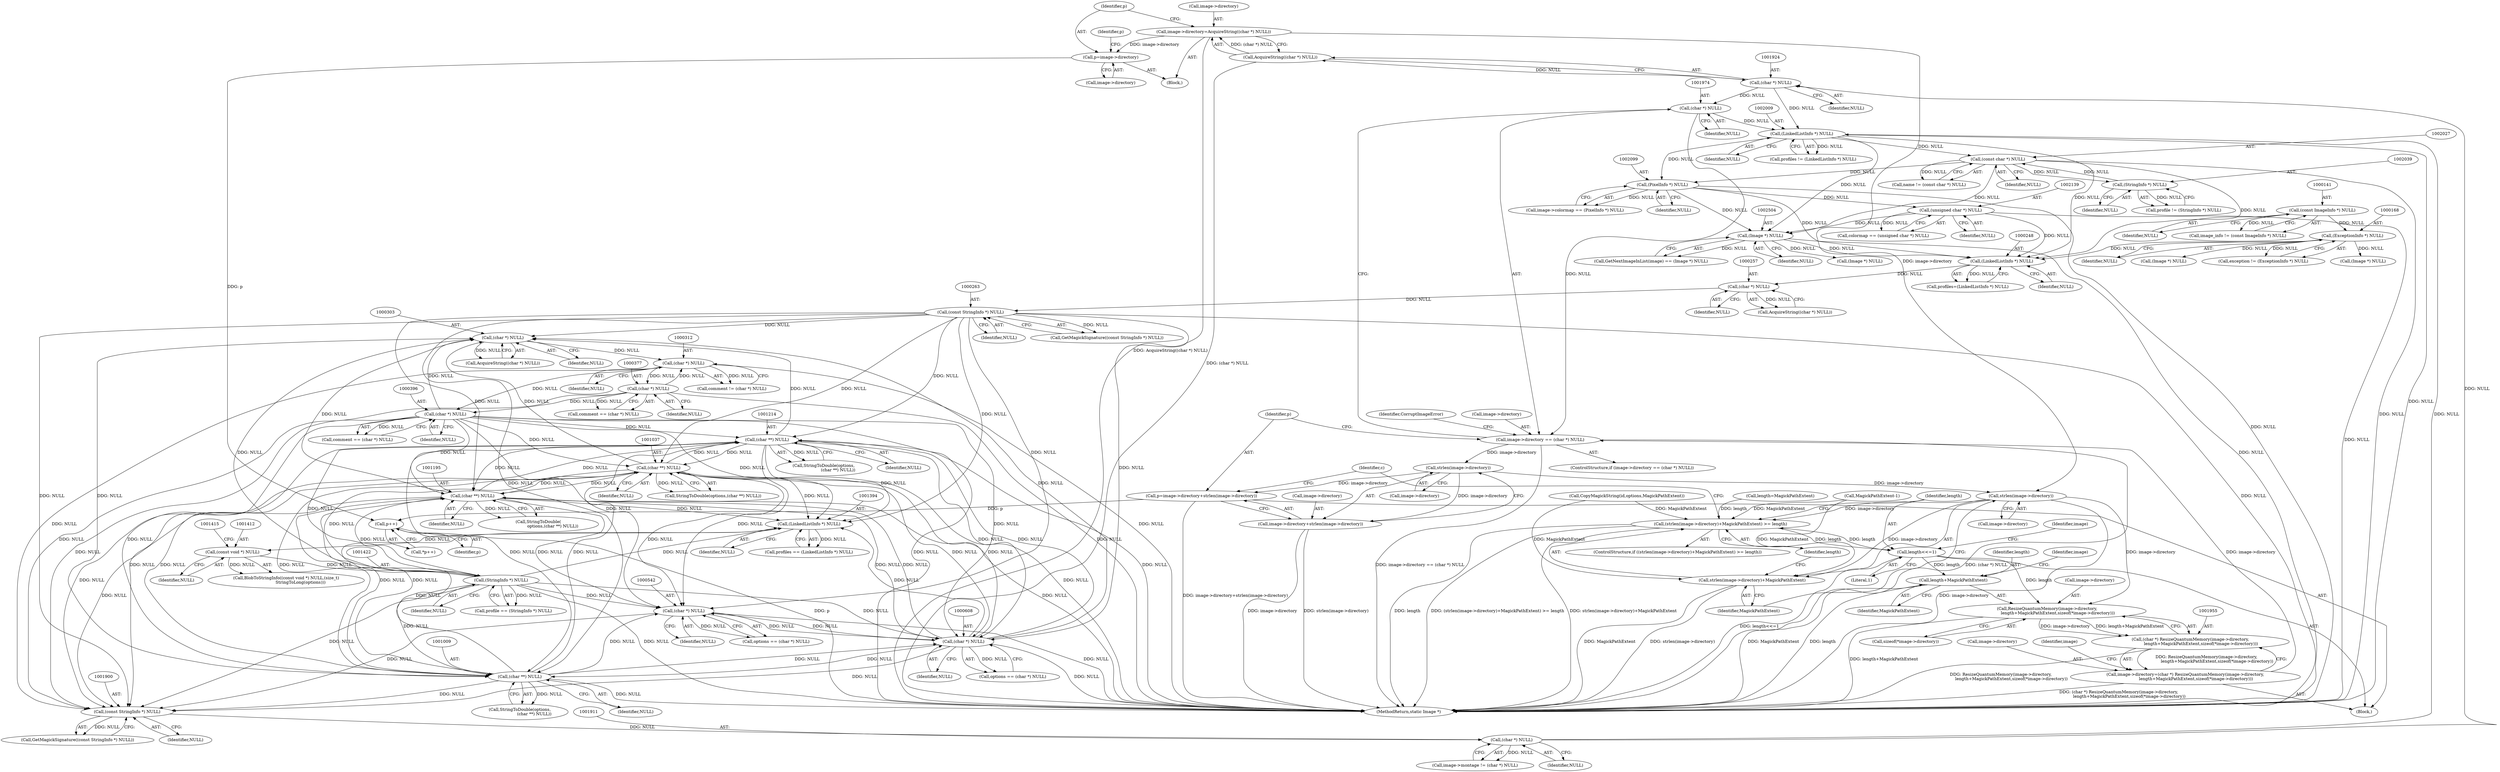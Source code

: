 digraph "0_ImageMagick_7fd419441bc7103398e313558171d342c6315f44@pointer" {
"1001918" [label="(Call,image->directory=AcquireString((char *) NULL))"];
"1001922" [label="(Call,AcquireString((char *) NULL))"];
"1001923" [label="(Call,(char *) NULL)"];
"1001910" [label="(Call,(char *) NULL)"];
"1001899" [label="(Call,(const StringInfo *) NULL)"];
"1000395" [label="(Call,(char *) NULL)"];
"1000311" [label="(Call,(char *) NULL)"];
"1000302" [label="(Call,(char *) NULL)"];
"1001213" [label="(Call,(char **) NULL)"];
"1001036" [label="(Call,(char **) NULL)"];
"1000262" [label="(Call,(const StringInfo *) NULL)"];
"1000256" [label="(Call,(char *) NULL)"];
"1000247" [label="(Call,(LinkedListInfo *) NULL)"];
"1002008" [label="(Call,(LinkedListInfo *) NULL)"];
"1001973" [label="(Call,(char *) NULL)"];
"1002503" [label="(Call,(Image *) NULL)"];
"1002026" [label="(Call,(const char *) NULL)"];
"1002038" [label="(Call,(StringInfo *) NULL)"];
"1002098" [label="(Call,(PixelInfo *) NULL)"];
"1002138" [label="(Call,(unsigned char *) NULL)"];
"1000167" [label="(Call,(ExceptionInfo *) NULL)"];
"1000140" [label="(Call,(const ImageInfo *) NULL)"];
"1001194" [label="(Call,(char **) NULL)"];
"1001421" [label="(Call,(StringInfo *) NULL)"];
"1001411" [label="(Call,(const void *) NULL)"];
"1001393" [label="(Call,(LinkedListInfo *) NULL)"];
"1001008" [label="(Call,(char **) NULL)"];
"1000607" [label="(Call,(char *) NULL)"];
"1000541" [label="(Call,(char *) NULL)"];
"1000376" [label="(Call,(char *) NULL)"];
"1001926" [label="(Call,p=image->directory)"];
"1001995" [label="(Call,p++)"];
"1001940" [label="(Call,strlen(image->directory))"];
"1001938" [label="(Call,(strlen(image->directory)+MagickPathExtent) >= length)"];
"1001947" [label="(Call,length<<=1)"];
"1001956" [label="(Call,ResizeQuantumMemory(image->directory,\n                length+MagickPathExtent,sizeof(*image->directory)))"];
"1001954" [label="(Call,(char *) ResizeQuantumMemory(image->directory,\n                length+MagickPathExtent,sizeof(*image->directory)))"];
"1001950" [label="(Call,image->directory=(char *) ResizeQuantumMemory(image->directory,\n                length+MagickPathExtent,sizeof(*image->directory)))"];
"1001969" [label="(Call,image->directory == (char *) NULL)"];
"1001985" [label="(Call,strlen(image->directory))"];
"1001979" [label="(Call,p=image->directory+strlen(image->directory))"];
"1001981" [label="(Call,image->directory+strlen(image->directory))"];
"1001960" [label="(Call,length+MagickPathExtent)"];
"1001939" [label="(Call,strlen(image->directory)+MagickPathExtent)"];
"1001960" [label="(Call,length+MagickPathExtent)"];
"1000226" [label="(Call,(Image *) NULL)"];
"1001923" [label="(Call,(char *) NULL)"];
"1001968" [label="(ControlStructure,if (image->directory == (char *) NULL))"];
"1000264" [label="(Identifier,NULL)"];
"1001975" [label="(Identifier,NULL)"];
"1000609" [label="(Identifier,NULL)"];
"1001898" [label="(Call,GetMagickSignature((const StringInfo *) NULL))"];
"1001982" [label="(Call,image->directory)"];
"1000302" [label="(Call,(char *) NULL)"];
"1001981" [label="(Call,image->directory+strlen(image->directory))"];
"1002505" [label="(Identifier,NULL)"];
"1001006" [label="(Call,StringToDouble(options,\n                      (char **) NULL))"];
"1001910" [label="(Call,(char *) NULL)"];
"1000301" [label="(Call,AcquireString((char *) NULL))"];
"1002500" [label="(Call,GetNextImageInList(image) == (Image *) NULL)"];
"1001008" [label="(Call,(char **) NULL)"];
"1002008" [label="(Call,(LinkedListInfo *) NULL)"];
"1001980" [label="(Identifier,p)"];
"1001956" [label="(Call,ResizeQuantumMemory(image->directory,\n                length+MagickPathExtent,sizeof(*image->directory)))"];
"1001939" [label="(Call,strlen(image->directory)+MagickPathExtent)"];
"1001954" [label="(Call,(char *) ResizeQuantumMemory(image->directory,\n                length+MagickPathExtent,sizeof(*image->directory)))"];
"1001938" [label="(Call,(strlen(image->directory)+MagickPathExtent) >= length)"];
"1001948" [label="(Identifier,length)"];
"1000165" [label="(Call,exception != (ExceptionInfo *) NULL)"];
"1001010" [label="(Identifier,NULL)"];
"1001211" [label="(Call,StringToDouble(options,\n                      (char **) NULL))"];
"1000258" [label="(Identifier,NULL)"];
"1001985" [label="(Call,strlen(image->directory))"];
"1001935" [label="(Identifier,p)"];
"1000541" [label="(Call,(char *) NULL)"];
"1001951" [label="(Call,image->directory)"];
"1002036" [label="(Call,profile != (StringInfo *) NULL)"];
"1001913" [label="(Block,)"];
"1001925" [label="(Identifier,NULL)"];
"1002512" [label="(Call,(Image *) NULL)"];
"1001952" [label="(Identifier,image)"];
"1001957" [label="(Call,image->directory)"];
"1000198" [label="(Call,(Image *) NULL)"];
"1000261" [label="(Call,GetMagickSignature((const StringInfo *) NULL))"];
"1000140" [label="(Call,(const ImageInfo *) NULL)"];
"1001928" [label="(Call,image->directory)"];
"1001977" [label="(Identifier,CorruptImageError)"];
"1001940" [label="(Call,strlen(image->directory))"];
"1000138" [label="(Call,image_info != (const ImageInfo *) NULL)"];
"1001966" [label="(Identifier,image)"];
"1002140" [label="(Identifier,NULL)"];
"1000376" [label="(Call,(char *) NULL)"];
"1001949" [label="(Literal,1)"];
"1001391" [label="(Call,profiles == (LinkedListInfo *) NULL)"];
"1001395" [label="(Identifier,NULL)"];
"1000245" [label="(Call,profiles=(LinkedListInfo *) NULL)"];
"1001196" [label="(Identifier,NULL)"];
"1001423" [label="(Identifier,NULL)"];
"1002543" [label="(MethodReturn,static Image *)"];
"1002010" [label="(Identifier,NULL)"];
"1001410" [label="(Call,BlobToStringInfo((const void *) NULL,(size_t)\n                      StringToLong(options)))"];
"1000543" [label="(Identifier,NULL)"];
"1001036" [label="(Call,(char **) NULL)"];
"1000393" [label="(Call,comment == (char *) NULL)"];
"1001962" [label="(Identifier,MagickPathExtent)"];
"1002136" [label="(Call,colormap == (unsigned char *) NULL)"];
"1000169" [label="(Identifier,NULL)"];
"1001419" [label="(Call,profile == (StringInfo *) NULL)"];
"1001919" [label="(Call,image->directory)"];
"1001901" [label="(Identifier,NULL)"];
"1001194" [label="(Call,(char **) NULL)"];
"1001413" [label="(Identifier,NULL)"];
"1001922" [label="(Call,AcquireString((char *) NULL))"];
"1001926" [label="(Call,p=image->directory)"];
"1001973" [label="(Call,(char *) NULL)"];
"1002038" [label="(Call,(StringInfo *) NULL)"];
"1000309" [label="(Call,comment != (char *) NULL)"];
"1002098" [label="(Call,(PixelInfo *) NULL)"];
"1000142" [label="(Identifier,NULL)"];
"1001961" [label="(Identifier,length)"];
"1001906" [label="(Call,image->montage != (char *) NULL)"];
"1001990" [label="(Identifier,c)"];
"1000374" [label="(Call,comment == (char *) NULL)"];
"1001971" [label="(Identifier,image)"];
"1001912" [label="(Identifier,NULL)"];
"1001945" [label="(Identifier,length)"];
"1001937" [label="(ControlStructure,if ((strlen(image->directory)+MagickPathExtent) >= length))"];
"1001970" [label="(Call,image->directory)"];
"1001915" [label="(Call,length=MagickPathExtent)"];
"1000607" [label="(Call,(char *) NULL)"];
"1002094" [label="(Call,image->colormap == (PixelInfo *) NULL)"];
"1000539" [label="(Call,options == (char *) NULL)"];
"1000304" [label="(Identifier,NULL)"];
"1002006" [label="(Call,profiles != (LinkedListInfo *) NULL)"];
"1001946" [label="(Block,)"];
"1001994" [label="(Call,*p++)"];
"1000449" [label="(Call,MagickPathExtent-1)"];
"1001969" [label="(Call,image->directory == (char *) NULL)"];
"1000262" [label="(Call,(const StringInfo *) NULL)"];
"1000605" [label="(Call,options == (char *) NULL)"];
"1000255" [label="(Call,AcquireString((char *) NULL))"];
"1001393" [label="(Call,(LinkedListInfo *) NULL)"];
"1002503" [label="(Call,(Image *) NULL)"];
"1001995" [label="(Call,p++)"];
"1001899" [label="(Call,(const StringInfo *) NULL)"];
"1002024" [label="(Call,name != (const char *) NULL)"];
"1001979" [label="(Call,p=image->directory+strlen(image->directory))"];
"1000378" [label="(Identifier,NULL)"];
"1002040" [label="(Identifier,NULL)"];
"1001215" [label="(Identifier,NULL)"];
"1000313" [label="(Identifier,NULL)"];
"1001941" [label="(Call,image->directory)"];
"1001117" [label="(Call,CopyMagickString(id,options,MagickPathExtent))"];
"1001944" [label="(Identifier,MagickPathExtent)"];
"1001918" [label="(Call,image->directory=AcquireString((char *) NULL))"];
"1000247" [label="(Call,(LinkedListInfo *) NULL)"];
"1000256" [label="(Call,(char *) NULL)"];
"1001947" [label="(Call,length<<=1)"];
"1001213" [label="(Call,(char **) NULL)"];
"1001927" [label="(Identifier,p)"];
"1000311" [label="(Call,(char *) NULL)"];
"1000395" [label="(Call,(char *) NULL)"];
"1000397" [label="(Identifier,NULL)"];
"1002028" [label="(Identifier,NULL)"];
"1000249" [label="(Identifier,NULL)"];
"1001038" [label="(Identifier,NULL)"];
"1001411" [label="(Call,(const void *) NULL)"];
"1002138" [label="(Call,(unsigned char *) NULL)"];
"1001986" [label="(Call,image->directory)"];
"1002100" [label="(Identifier,NULL)"];
"1001963" [label="(Call,sizeof(*image->directory))"];
"1001421" [label="(Call,(StringInfo *) NULL)"];
"1001034" [label="(Call,StringToDouble(options,(char **) NULL))"];
"1002026" [label="(Call,(const char *) NULL)"];
"1001192" [label="(Call,StringToDouble(\n                      options,(char **) NULL))"];
"1000167" [label="(Call,(ExceptionInfo *) NULL)"];
"1001950" [label="(Call,image->directory=(char *) ResizeQuantumMemory(image->directory,\n                length+MagickPathExtent,sizeof(*image->directory)))"];
"1001996" [label="(Identifier,p)"];
"1001918" -> "1001913"  [label="AST: "];
"1001918" -> "1001922"  [label="CFG: "];
"1001919" -> "1001918"  [label="AST: "];
"1001922" -> "1001918"  [label="AST: "];
"1001927" -> "1001918"  [label="CFG: "];
"1001918" -> "1002543"  [label="DDG: AcquireString((char *) NULL)"];
"1001922" -> "1001918"  [label="DDG: (char *) NULL"];
"1001918" -> "1001926"  [label="DDG: image->directory"];
"1001918" -> "1001940"  [label="DDG: image->directory"];
"1001922" -> "1001923"  [label="CFG: "];
"1001923" -> "1001922"  [label="AST: "];
"1001922" -> "1002543"  [label="DDG: (char *) NULL"];
"1001923" -> "1001922"  [label="DDG: NULL"];
"1001923" -> "1001925"  [label="CFG: "];
"1001924" -> "1001923"  [label="AST: "];
"1001925" -> "1001923"  [label="AST: "];
"1001910" -> "1001923"  [label="DDG: NULL"];
"1001923" -> "1001973"  [label="DDG: NULL"];
"1001923" -> "1002008"  [label="DDG: NULL"];
"1001910" -> "1001906"  [label="AST: "];
"1001910" -> "1001912"  [label="CFG: "];
"1001911" -> "1001910"  [label="AST: "];
"1001912" -> "1001910"  [label="AST: "];
"1001906" -> "1001910"  [label="CFG: "];
"1001910" -> "1001906"  [label="DDG: NULL"];
"1001899" -> "1001910"  [label="DDG: NULL"];
"1001910" -> "1002008"  [label="DDG: NULL"];
"1001899" -> "1001898"  [label="AST: "];
"1001899" -> "1001901"  [label="CFG: "];
"1001900" -> "1001899"  [label="AST: "];
"1001901" -> "1001899"  [label="AST: "];
"1001898" -> "1001899"  [label="CFG: "];
"1001899" -> "1001898"  [label="DDG: NULL"];
"1000395" -> "1001899"  [label="DDG: NULL"];
"1001213" -> "1001899"  [label="DDG: NULL"];
"1001036" -> "1001899"  [label="DDG: NULL"];
"1000311" -> "1001899"  [label="DDG: NULL"];
"1000262" -> "1001899"  [label="DDG: NULL"];
"1001194" -> "1001899"  [label="DDG: NULL"];
"1000541" -> "1001899"  [label="DDG: NULL"];
"1000376" -> "1001899"  [label="DDG: NULL"];
"1001421" -> "1001899"  [label="DDG: NULL"];
"1001008" -> "1001899"  [label="DDG: NULL"];
"1000607" -> "1001899"  [label="DDG: NULL"];
"1000395" -> "1000393"  [label="AST: "];
"1000395" -> "1000397"  [label="CFG: "];
"1000396" -> "1000395"  [label="AST: "];
"1000397" -> "1000395"  [label="AST: "];
"1000393" -> "1000395"  [label="CFG: "];
"1000395" -> "1002543"  [label="DDG: NULL"];
"1000395" -> "1000302"  [label="DDG: NULL"];
"1000395" -> "1000393"  [label="DDG: NULL"];
"1000311" -> "1000395"  [label="DDG: NULL"];
"1000376" -> "1000395"  [label="DDG: NULL"];
"1000395" -> "1000541"  [label="DDG: NULL"];
"1000395" -> "1000607"  [label="DDG: NULL"];
"1000395" -> "1001008"  [label="DDG: NULL"];
"1000395" -> "1001036"  [label="DDG: NULL"];
"1000395" -> "1001194"  [label="DDG: NULL"];
"1000395" -> "1001213"  [label="DDG: NULL"];
"1000395" -> "1001393"  [label="DDG: NULL"];
"1000311" -> "1000309"  [label="AST: "];
"1000311" -> "1000313"  [label="CFG: "];
"1000312" -> "1000311"  [label="AST: "];
"1000313" -> "1000311"  [label="AST: "];
"1000309" -> "1000311"  [label="CFG: "];
"1000311" -> "1002543"  [label="DDG: NULL"];
"1000311" -> "1000309"  [label="DDG: NULL"];
"1000302" -> "1000311"  [label="DDG: NULL"];
"1000376" -> "1000311"  [label="DDG: NULL"];
"1000311" -> "1000376"  [label="DDG: NULL"];
"1000302" -> "1000301"  [label="AST: "];
"1000302" -> "1000304"  [label="CFG: "];
"1000303" -> "1000302"  [label="AST: "];
"1000304" -> "1000302"  [label="AST: "];
"1000301" -> "1000302"  [label="CFG: "];
"1000302" -> "1000301"  [label="DDG: NULL"];
"1001213" -> "1000302"  [label="DDG: NULL"];
"1001036" -> "1000302"  [label="DDG: NULL"];
"1000262" -> "1000302"  [label="DDG: NULL"];
"1001194" -> "1000302"  [label="DDG: NULL"];
"1001421" -> "1000302"  [label="DDG: NULL"];
"1001008" -> "1000302"  [label="DDG: NULL"];
"1000607" -> "1000302"  [label="DDG: NULL"];
"1001213" -> "1001211"  [label="AST: "];
"1001213" -> "1001215"  [label="CFG: "];
"1001214" -> "1001213"  [label="AST: "];
"1001215" -> "1001213"  [label="AST: "];
"1001211" -> "1001213"  [label="CFG: "];
"1001213" -> "1002543"  [label="DDG: NULL"];
"1001213" -> "1000541"  [label="DDG: NULL"];
"1001213" -> "1000607"  [label="DDG: NULL"];
"1001213" -> "1001008"  [label="DDG: NULL"];
"1001213" -> "1001036"  [label="DDG: NULL"];
"1001213" -> "1001194"  [label="DDG: NULL"];
"1001213" -> "1001211"  [label="DDG: NULL"];
"1001036" -> "1001213"  [label="DDG: NULL"];
"1000262" -> "1001213"  [label="DDG: NULL"];
"1001194" -> "1001213"  [label="DDG: NULL"];
"1001421" -> "1001213"  [label="DDG: NULL"];
"1001008" -> "1001213"  [label="DDG: NULL"];
"1000607" -> "1001213"  [label="DDG: NULL"];
"1001213" -> "1001393"  [label="DDG: NULL"];
"1001036" -> "1001034"  [label="AST: "];
"1001036" -> "1001038"  [label="CFG: "];
"1001037" -> "1001036"  [label="AST: "];
"1001038" -> "1001036"  [label="AST: "];
"1001034" -> "1001036"  [label="CFG: "];
"1001036" -> "1002543"  [label="DDG: NULL"];
"1001036" -> "1000541"  [label="DDG: NULL"];
"1001036" -> "1000607"  [label="DDG: NULL"];
"1001036" -> "1001008"  [label="DDG: NULL"];
"1001036" -> "1001034"  [label="DDG: NULL"];
"1000262" -> "1001036"  [label="DDG: NULL"];
"1001194" -> "1001036"  [label="DDG: NULL"];
"1001421" -> "1001036"  [label="DDG: NULL"];
"1001008" -> "1001036"  [label="DDG: NULL"];
"1000607" -> "1001036"  [label="DDG: NULL"];
"1001036" -> "1001194"  [label="DDG: NULL"];
"1001036" -> "1001393"  [label="DDG: NULL"];
"1000262" -> "1000261"  [label="AST: "];
"1000262" -> "1000264"  [label="CFG: "];
"1000263" -> "1000262"  [label="AST: "];
"1000264" -> "1000262"  [label="AST: "];
"1000261" -> "1000262"  [label="CFG: "];
"1000262" -> "1002543"  [label="DDG: NULL"];
"1000262" -> "1000261"  [label="DDG: NULL"];
"1000256" -> "1000262"  [label="DDG: NULL"];
"1000262" -> "1000541"  [label="DDG: NULL"];
"1000262" -> "1000607"  [label="DDG: NULL"];
"1000262" -> "1001008"  [label="DDG: NULL"];
"1000262" -> "1001194"  [label="DDG: NULL"];
"1000262" -> "1001393"  [label="DDG: NULL"];
"1000256" -> "1000255"  [label="AST: "];
"1000256" -> "1000258"  [label="CFG: "];
"1000257" -> "1000256"  [label="AST: "];
"1000258" -> "1000256"  [label="AST: "];
"1000255" -> "1000256"  [label="CFG: "];
"1000256" -> "1000255"  [label="DDG: NULL"];
"1000247" -> "1000256"  [label="DDG: NULL"];
"1000247" -> "1000245"  [label="AST: "];
"1000247" -> "1000249"  [label="CFG: "];
"1000248" -> "1000247"  [label="AST: "];
"1000249" -> "1000247"  [label="AST: "];
"1000245" -> "1000247"  [label="CFG: "];
"1000247" -> "1000245"  [label="DDG: NULL"];
"1002008" -> "1000247"  [label="DDG: NULL"];
"1002503" -> "1000247"  [label="DDG: NULL"];
"1002098" -> "1000247"  [label="DDG: NULL"];
"1002138" -> "1000247"  [label="DDG: NULL"];
"1000167" -> "1000247"  [label="DDG: NULL"];
"1002026" -> "1000247"  [label="DDG: NULL"];
"1002008" -> "1002006"  [label="AST: "];
"1002008" -> "1002010"  [label="CFG: "];
"1002009" -> "1002008"  [label="AST: "];
"1002010" -> "1002008"  [label="AST: "];
"1002006" -> "1002008"  [label="CFG: "];
"1002008" -> "1002543"  [label="DDG: NULL"];
"1002008" -> "1002006"  [label="DDG: NULL"];
"1001973" -> "1002008"  [label="DDG: NULL"];
"1002008" -> "1002026"  [label="DDG: NULL"];
"1002008" -> "1002098"  [label="DDG: NULL"];
"1002008" -> "1002503"  [label="DDG: NULL"];
"1001973" -> "1001969"  [label="AST: "];
"1001973" -> "1001975"  [label="CFG: "];
"1001974" -> "1001973"  [label="AST: "];
"1001975" -> "1001973"  [label="AST: "];
"1001969" -> "1001973"  [label="CFG: "];
"1001973" -> "1001969"  [label="DDG: NULL"];
"1002503" -> "1002500"  [label="AST: "];
"1002503" -> "1002505"  [label="CFG: "];
"1002504" -> "1002503"  [label="AST: "];
"1002505" -> "1002503"  [label="AST: "];
"1002500" -> "1002503"  [label="CFG: "];
"1002503" -> "1002543"  [label="DDG: NULL"];
"1002503" -> "1002500"  [label="DDG: NULL"];
"1002026" -> "1002503"  [label="DDG: NULL"];
"1002098" -> "1002503"  [label="DDG: NULL"];
"1002138" -> "1002503"  [label="DDG: NULL"];
"1002503" -> "1002512"  [label="DDG: NULL"];
"1002026" -> "1002024"  [label="AST: "];
"1002026" -> "1002028"  [label="CFG: "];
"1002027" -> "1002026"  [label="AST: "];
"1002028" -> "1002026"  [label="AST: "];
"1002024" -> "1002026"  [label="CFG: "];
"1002026" -> "1002543"  [label="DDG: NULL"];
"1002026" -> "1002024"  [label="DDG: NULL"];
"1002038" -> "1002026"  [label="DDG: NULL"];
"1002026" -> "1002038"  [label="DDG: NULL"];
"1002026" -> "1002098"  [label="DDG: NULL"];
"1002038" -> "1002036"  [label="AST: "];
"1002038" -> "1002040"  [label="CFG: "];
"1002039" -> "1002038"  [label="AST: "];
"1002040" -> "1002038"  [label="AST: "];
"1002036" -> "1002038"  [label="CFG: "];
"1002038" -> "1002036"  [label="DDG: NULL"];
"1002098" -> "1002094"  [label="AST: "];
"1002098" -> "1002100"  [label="CFG: "];
"1002099" -> "1002098"  [label="AST: "];
"1002100" -> "1002098"  [label="AST: "];
"1002094" -> "1002098"  [label="CFG: "];
"1002098" -> "1002543"  [label="DDG: NULL"];
"1002098" -> "1002094"  [label="DDG: NULL"];
"1002098" -> "1002138"  [label="DDG: NULL"];
"1002138" -> "1002136"  [label="AST: "];
"1002138" -> "1002140"  [label="CFG: "];
"1002139" -> "1002138"  [label="AST: "];
"1002140" -> "1002138"  [label="AST: "];
"1002136" -> "1002138"  [label="CFG: "];
"1002138" -> "1002543"  [label="DDG: NULL"];
"1002138" -> "1002136"  [label="DDG: NULL"];
"1000167" -> "1000165"  [label="AST: "];
"1000167" -> "1000169"  [label="CFG: "];
"1000168" -> "1000167"  [label="AST: "];
"1000169" -> "1000167"  [label="AST: "];
"1000165" -> "1000167"  [label="CFG: "];
"1000167" -> "1000165"  [label="DDG: NULL"];
"1000140" -> "1000167"  [label="DDG: NULL"];
"1000167" -> "1000198"  [label="DDG: NULL"];
"1000167" -> "1000226"  [label="DDG: NULL"];
"1000140" -> "1000138"  [label="AST: "];
"1000140" -> "1000142"  [label="CFG: "];
"1000141" -> "1000140"  [label="AST: "];
"1000142" -> "1000140"  [label="AST: "];
"1000138" -> "1000140"  [label="CFG: "];
"1000140" -> "1000138"  [label="DDG: NULL"];
"1001194" -> "1001192"  [label="AST: "];
"1001194" -> "1001196"  [label="CFG: "];
"1001195" -> "1001194"  [label="AST: "];
"1001196" -> "1001194"  [label="AST: "];
"1001192" -> "1001194"  [label="CFG: "];
"1001194" -> "1002543"  [label="DDG: NULL"];
"1001194" -> "1000541"  [label="DDG: NULL"];
"1001194" -> "1000607"  [label="DDG: NULL"];
"1001194" -> "1001008"  [label="DDG: NULL"];
"1001194" -> "1001192"  [label="DDG: NULL"];
"1001421" -> "1001194"  [label="DDG: NULL"];
"1001008" -> "1001194"  [label="DDG: NULL"];
"1000607" -> "1001194"  [label="DDG: NULL"];
"1001194" -> "1001393"  [label="DDG: NULL"];
"1001421" -> "1001419"  [label="AST: "];
"1001421" -> "1001423"  [label="CFG: "];
"1001422" -> "1001421"  [label="AST: "];
"1001423" -> "1001421"  [label="AST: "];
"1001419" -> "1001421"  [label="CFG: "];
"1001421" -> "1002543"  [label="DDG: NULL"];
"1001421" -> "1000541"  [label="DDG: NULL"];
"1001421" -> "1000607"  [label="DDG: NULL"];
"1001421" -> "1001008"  [label="DDG: NULL"];
"1001421" -> "1001393"  [label="DDG: NULL"];
"1001421" -> "1001419"  [label="DDG: NULL"];
"1001411" -> "1001421"  [label="DDG: NULL"];
"1001411" -> "1001410"  [label="AST: "];
"1001411" -> "1001413"  [label="CFG: "];
"1001412" -> "1001411"  [label="AST: "];
"1001413" -> "1001411"  [label="AST: "];
"1001415" -> "1001411"  [label="CFG: "];
"1001411" -> "1001410"  [label="DDG: NULL"];
"1001393" -> "1001411"  [label="DDG: NULL"];
"1001393" -> "1001391"  [label="AST: "];
"1001393" -> "1001395"  [label="CFG: "];
"1001394" -> "1001393"  [label="AST: "];
"1001395" -> "1001393"  [label="AST: "];
"1001391" -> "1001393"  [label="CFG: "];
"1001393" -> "1001391"  [label="DDG: NULL"];
"1001008" -> "1001393"  [label="DDG: NULL"];
"1000607" -> "1001393"  [label="DDG: NULL"];
"1001008" -> "1001006"  [label="AST: "];
"1001008" -> "1001010"  [label="CFG: "];
"1001009" -> "1001008"  [label="AST: "];
"1001010" -> "1001008"  [label="AST: "];
"1001006" -> "1001008"  [label="CFG: "];
"1001008" -> "1002543"  [label="DDG: NULL"];
"1001008" -> "1000541"  [label="DDG: NULL"];
"1001008" -> "1000607"  [label="DDG: NULL"];
"1001008" -> "1001006"  [label="DDG: NULL"];
"1000607" -> "1001008"  [label="DDG: NULL"];
"1000607" -> "1000605"  [label="AST: "];
"1000607" -> "1000609"  [label="CFG: "];
"1000608" -> "1000607"  [label="AST: "];
"1000609" -> "1000607"  [label="AST: "];
"1000605" -> "1000607"  [label="CFG: "];
"1000607" -> "1002543"  [label="DDG: NULL"];
"1000607" -> "1000541"  [label="DDG: NULL"];
"1000607" -> "1000605"  [label="DDG: NULL"];
"1000541" -> "1000607"  [label="DDG: NULL"];
"1000541" -> "1000539"  [label="AST: "];
"1000541" -> "1000543"  [label="CFG: "];
"1000542" -> "1000541"  [label="AST: "];
"1000543" -> "1000541"  [label="AST: "];
"1000539" -> "1000541"  [label="CFG: "];
"1000541" -> "1002543"  [label="DDG: NULL"];
"1000541" -> "1000539"  [label="DDG: NULL"];
"1000376" -> "1000374"  [label="AST: "];
"1000376" -> "1000378"  [label="CFG: "];
"1000377" -> "1000376"  [label="AST: "];
"1000378" -> "1000376"  [label="AST: "];
"1000374" -> "1000376"  [label="CFG: "];
"1000376" -> "1002543"  [label="DDG: NULL"];
"1000376" -> "1000374"  [label="DDG: NULL"];
"1001926" -> "1001913"  [label="AST: "];
"1001926" -> "1001928"  [label="CFG: "];
"1001927" -> "1001926"  [label="AST: "];
"1001928" -> "1001926"  [label="AST: "];
"1001935" -> "1001926"  [label="CFG: "];
"1001926" -> "1001995"  [label="DDG: p"];
"1001995" -> "1001994"  [label="AST: "];
"1001995" -> "1001996"  [label="CFG: "];
"1001996" -> "1001995"  [label="AST: "];
"1001994" -> "1001995"  [label="CFG: "];
"1001995" -> "1002543"  [label="DDG: p"];
"1001979" -> "1001995"  [label="DDG: p"];
"1001940" -> "1001939"  [label="AST: "];
"1001940" -> "1001941"  [label="CFG: "];
"1001941" -> "1001940"  [label="AST: "];
"1001944" -> "1001940"  [label="CFG: "];
"1001940" -> "1002543"  [label="DDG: image->directory"];
"1001940" -> "1001938"  [label="DDG: image->directory"];
"1001940" -> "1001939"  [label="DDG: image->directory"];
"1001985" -> "1001940"  [label="DDG: image->directory"];
"1001940" -> "1001956"  [label="DDG: image->directory"];
"1001938" -> "1001937"  [label="AST: "];
"1001938" -> "1001945"  [label="CFG: "];
"1001939" -> "1001938"  [label="AST: "];
"1001945" -> "1001938"  [label="AST: "];
"1001948" -> "1001938"  [label="CFG: "];
"1001990" -> "1001938"  [label="CFG: "];
"1001938" -> "1002543"  [label="DDG: length"];
"1001938" -> "1002543"  [label="DDG: (strlen(image->directory)+MagickPathExtent) >= length"];
"1001938" -> "1002543"  [label="DDG: strlen(image->directory)+MagickPathExtent"];
"1000449" -> "1001938"  [label="DDG: MagickPathExtent"];
"1001117" -> "1001938"  [label="DDG: MagickPathExtent"];
"1001915" -> "1001938"  [label="DDG: length"];
"1001947" -> "1001938"  [label="DDG: length"];
"1001938" -> "1001947"  [label="DDG: length"];
"1001947" -> "1001946"  [label="AST: "];
"1001947" -> "1001949"  [label="CFG: "];
"1001948" -> "1001947"  [label="AST: "];
"1001949" -> "1001947"  [label="AST: "];
"1001952" -> "1001947"  [label="CFG: "];
"1001947" -> "1002543"  [label="DDG: length<<=1"];
"1001947" -> "1001956"  [label="DDG: length"];
"1001947" -> "1001960"  [label="DDG: length"];
"1001956" -> "1001954"  [label="AST: "];
"1001956" -> "1001963"  [label="CFG: "];
"1001957" -> "1001956"  [label="AST: "];
"1001960" -> "1001956"  [label="AST: "];
"1001963" -> "1001956"  [label="AST: "];
"1001954" -> "1001956"  [label="CFG: "];
"1001956" -> "1002543"  [label="DDG: length+MagickPathExtent"];
"1001956" -> "1001954"  [label="DDG: image->directory"];
"1001956" -> "1001954"  [label="DDG: length+MagickPathExtent"];
"1001954" -> "1001950"  [label="AST: "];
"1001955" -> "1001954"  [label="AST: "];
"1001950" -> "1001954"  [label="CFG: "];
"1001954" -> "1002543"  [label="DDG: ResizeQuantumMemory(image->directory,\n                length+MagickPathExtent,sizeof(*image->directory))"];
"1001954" -> "1001950"  [label="DDG: ResizeQuantumMemory(image->directory,\n                length+MagickPathExtent,sizeof(*image->directory))"];
"1001950" -> "1001946"  [label="AST: "];
"1001951" -> "1001950"  [label="AST: "];
"1001971" -> "1001950"  [label="CFG: "];
"1001950" -> "1002543"  [label="DDG: (char *) ResizeQuantumMemory(image->directory,\n                length+MagickPathExtent,sizeof(*image->directory))"];
"1001950" -> "1001969"  [label="DDG: image->directory"];
"1001969" -> "1001968"  [label="AST: "];
"1001970" -> "1001969"  [label="AST: "];
"1001977" -> "1001969"  [label="CFG: "];
"1001980" -> "1001969"  [label="CFG: "];
"1001969" -> "1002543"  [label="DDG: image->directory == (char *) NULL"];
"1001969" -> "1002543"  [label="DDG: (char *) NULL"];
"1001969" -> "1001985"  [label="DDG: image->directory"];
"1001985" -> "1001981"  [label="AST: "];
"1001985" -> "1001986"  [label="CFG: "];
"1001986" -> "1001985"  [label="AST: "];
"1001981" -> "1001985"  [label="CFG: "];
"1001985" -> "1001979"  [label="DDG: image->directory"];
"1001985" -> "1001981"  [label="DDG: image->directory"];
"1001979" -> "1001946"  [label="AST: "];
"1001979" -> "1001981"  [label="CFG: "];
"1001980" -> "1001979"  [label="AST: "];
"1001981" -> "1001979"  [label="AST: "];
"1001990" -> "1001979"  [label="CFG: "];
"1001979" -> "1002543"  [label="DDG: image->directory+strlen(image->directory)"];
"1001982" -> "1001981"  [label="AST: "];
"1001981" -> "1002543"  [label="DDG: image->directory"];
"1001981" -> "1002543"  [label="DDG: strlen(image->directory)"];
"1001960" -> "1001962"  [label="CFG: "];
"1001961" -> "1001960"  [label="AST: "];
"1001962" -> "1001960"  [label="AST: "];
"1001966" -> "1001960"  [label="CFG: "];
"1001960" -> "1002543"  [label="DDG: MagickPathExtent"];
"1001960" -> "1002543"  [label="DDG: length"];
"1001939" -> "1001944"  [label="CFG: "];
"1001944" -> "1001939"  [label="AST: "];
"1001945" -> "1001939"  [label="CFG: "];
"1001939" -> "1002543"  [label="DDG: strlen(image->directory)"];
"1001939" -> "1002543"  [label="DDG: MagickPathExtent"];
"1000449" -> "1001939"  [label="DDG: MagickPathExtent"];
"1001117" -> "1001939"  [label="DDG: MagickPathExtent"];
}

